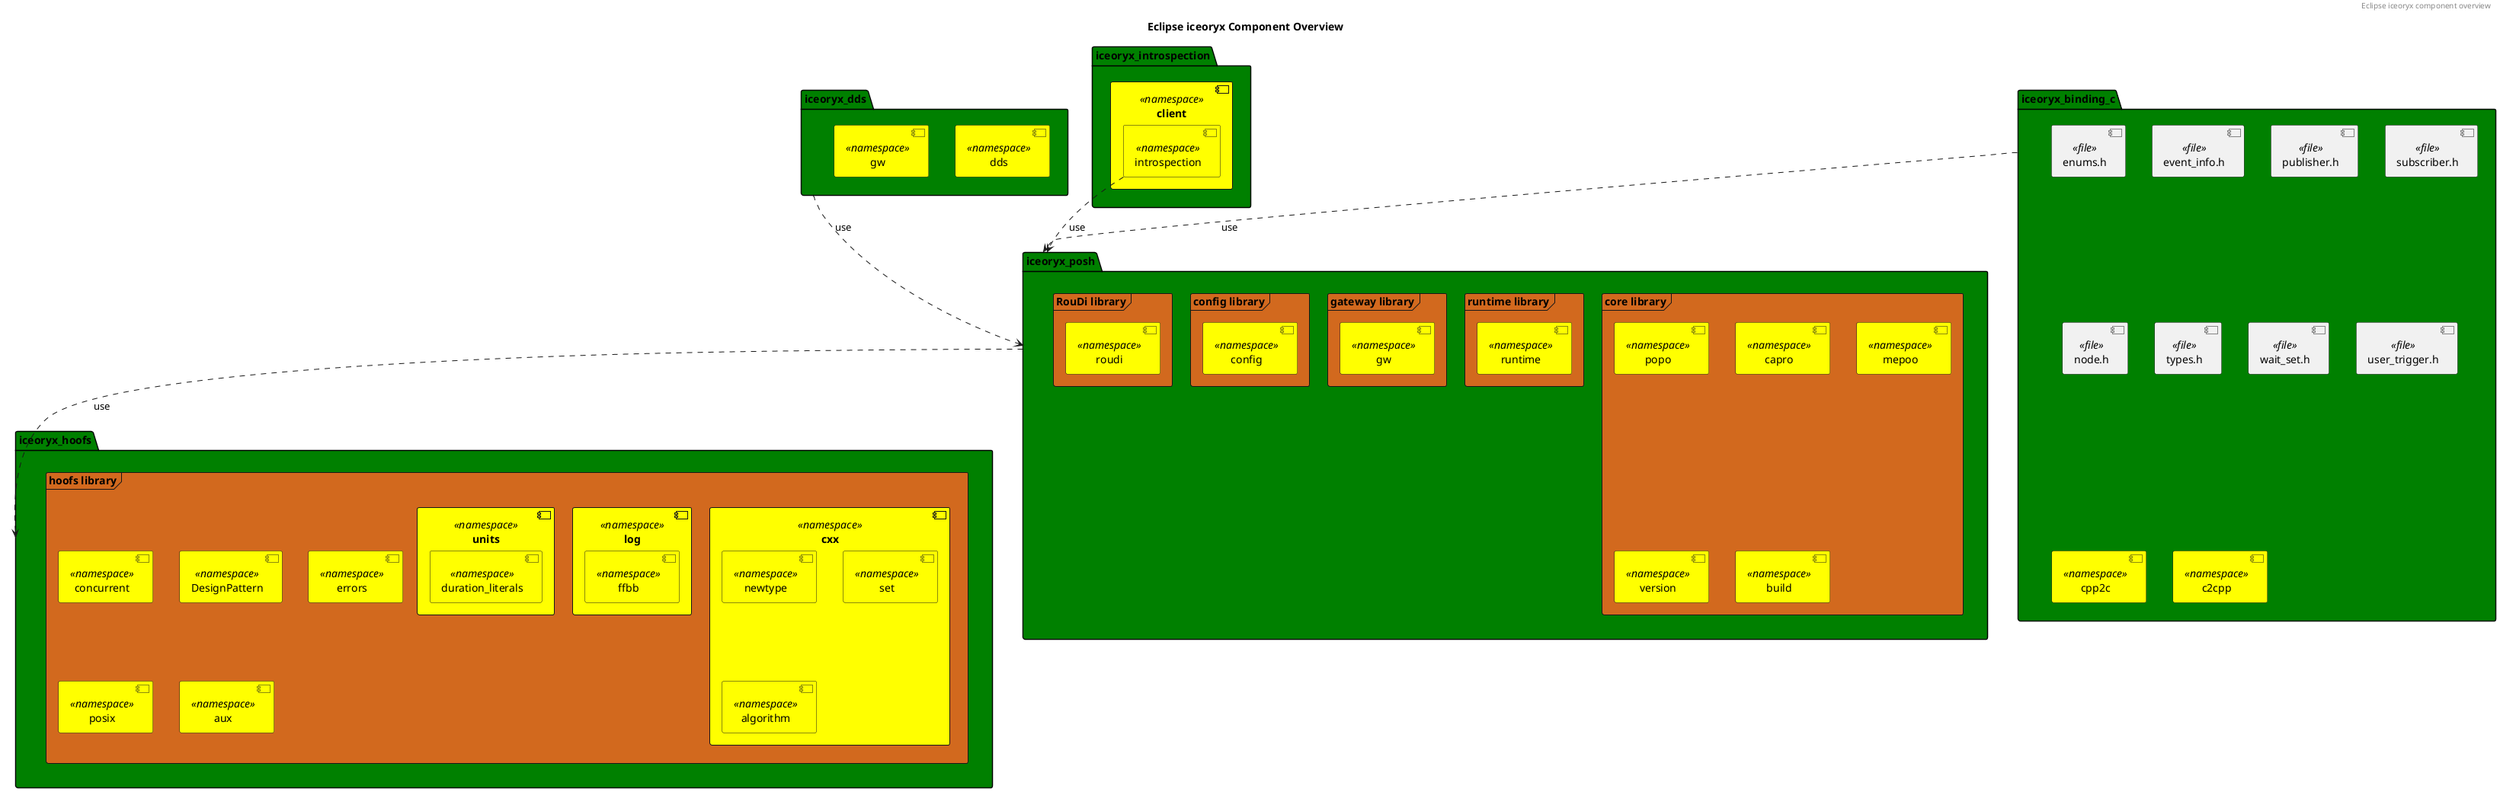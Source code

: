@startuml

title Eclipse iceoryx Component Overview

skinparam BackgroundColor transparent
skinparam componentStyle uml2

skinparam component {
   backgroundColor<<namespace>> yellow
}

skinparam package {
   backgroundColor green
}

skinparam frame {
   backgroundColor chocolate
}

' PlantUML package: CMake package
' PlantUML frame: CMake library

' @todo #539
' RouDi split, separate files and namespaces for static/dynamic discovery
' Implement exported libraries (add_library in iceoryx_posh/CMakeLists.txt)
' RouDiEnvironment shall not be in roudi namespace, but in testing

header Eclipse iceoryx component overview

' HOOFS: Helpful Objects Optimised For Safety
' Library containing modern C++ STL constructs
package iceoryx_hoofs  {
   frame "hoofs library" {
      component concurrent <<namespace>>
      component cxx <<namespace>> {
         component newtype <<namespace>>
         component set <<namespace>>
         component algorithm <<namespace>>
      }
      component DesignPattern <<namespace>>
      component errors <<namespace>>
      component log <<namespace>> {
         component ffbb <<namespace>>
      }
      component units <<namespace>> {
         component duration_literals <<namespace>>

      }
      component posix <<namespace>>

      ' Building blocks which only meet quality level 5
      ' Can be analysed with tools/analyse_blacklisted_namespaces_in_binary.sh
      component aux <<namespace>>
   }
}

' POSH: POSIX SHared memory
' Publish/subscribe IPC communication infrastructure based on shared memory
package iceoryx_posh {
   frame "core library" {
      component popo <<namespace>>
      component capro <<namespace>>
      component mepoo <<namespace>>
      component version <<namespace>>
      component build <<namespace>>
   }

   frame "runtime library" {
      component runtime <<namespace>>
   }

   frame "gateway library" {
      component gw <<namespace>>
   }

   frame "config library" {
      component config <<namespace>>
   }

   component errors <<namespace>>

   frame "RouDi library" {
      component roudi <<namespace>>
   }
}

' DDS: Data Distribution Service
'
package iceoryx_dds  {
   component dds <<namespace>>
   component gw <<namespace>> as gateway_dds
}

' C-Binding
package iceoryx_binding_c  {
   component enums.h <<file>>
   component event_info.h <<file>>
   component publisher.h <<file>>
   component subscriber.h <<file>>
   component node.h <<file>>
   component types.h <<file>>
   component wait_set.h <<file>>
   component user_trigger.h <<file>>
   component cpp2c <<namespace>>
   component c2cpp <<namespace>>
}


' Introspection
package iceoryx_introspection  {
   component client <<namespace>> {
      component introspection <<namespace>>
   }
}

iceoryx_posh  ..>  iceoryx_hoofs  : use
iceoryx_dds  ..>  iceoryx_posh  : use
iceoryx_binding_c  ..>  iceoryx_posh  : use
introspection  ..>  iceoryx_posh  : use
@enduml
